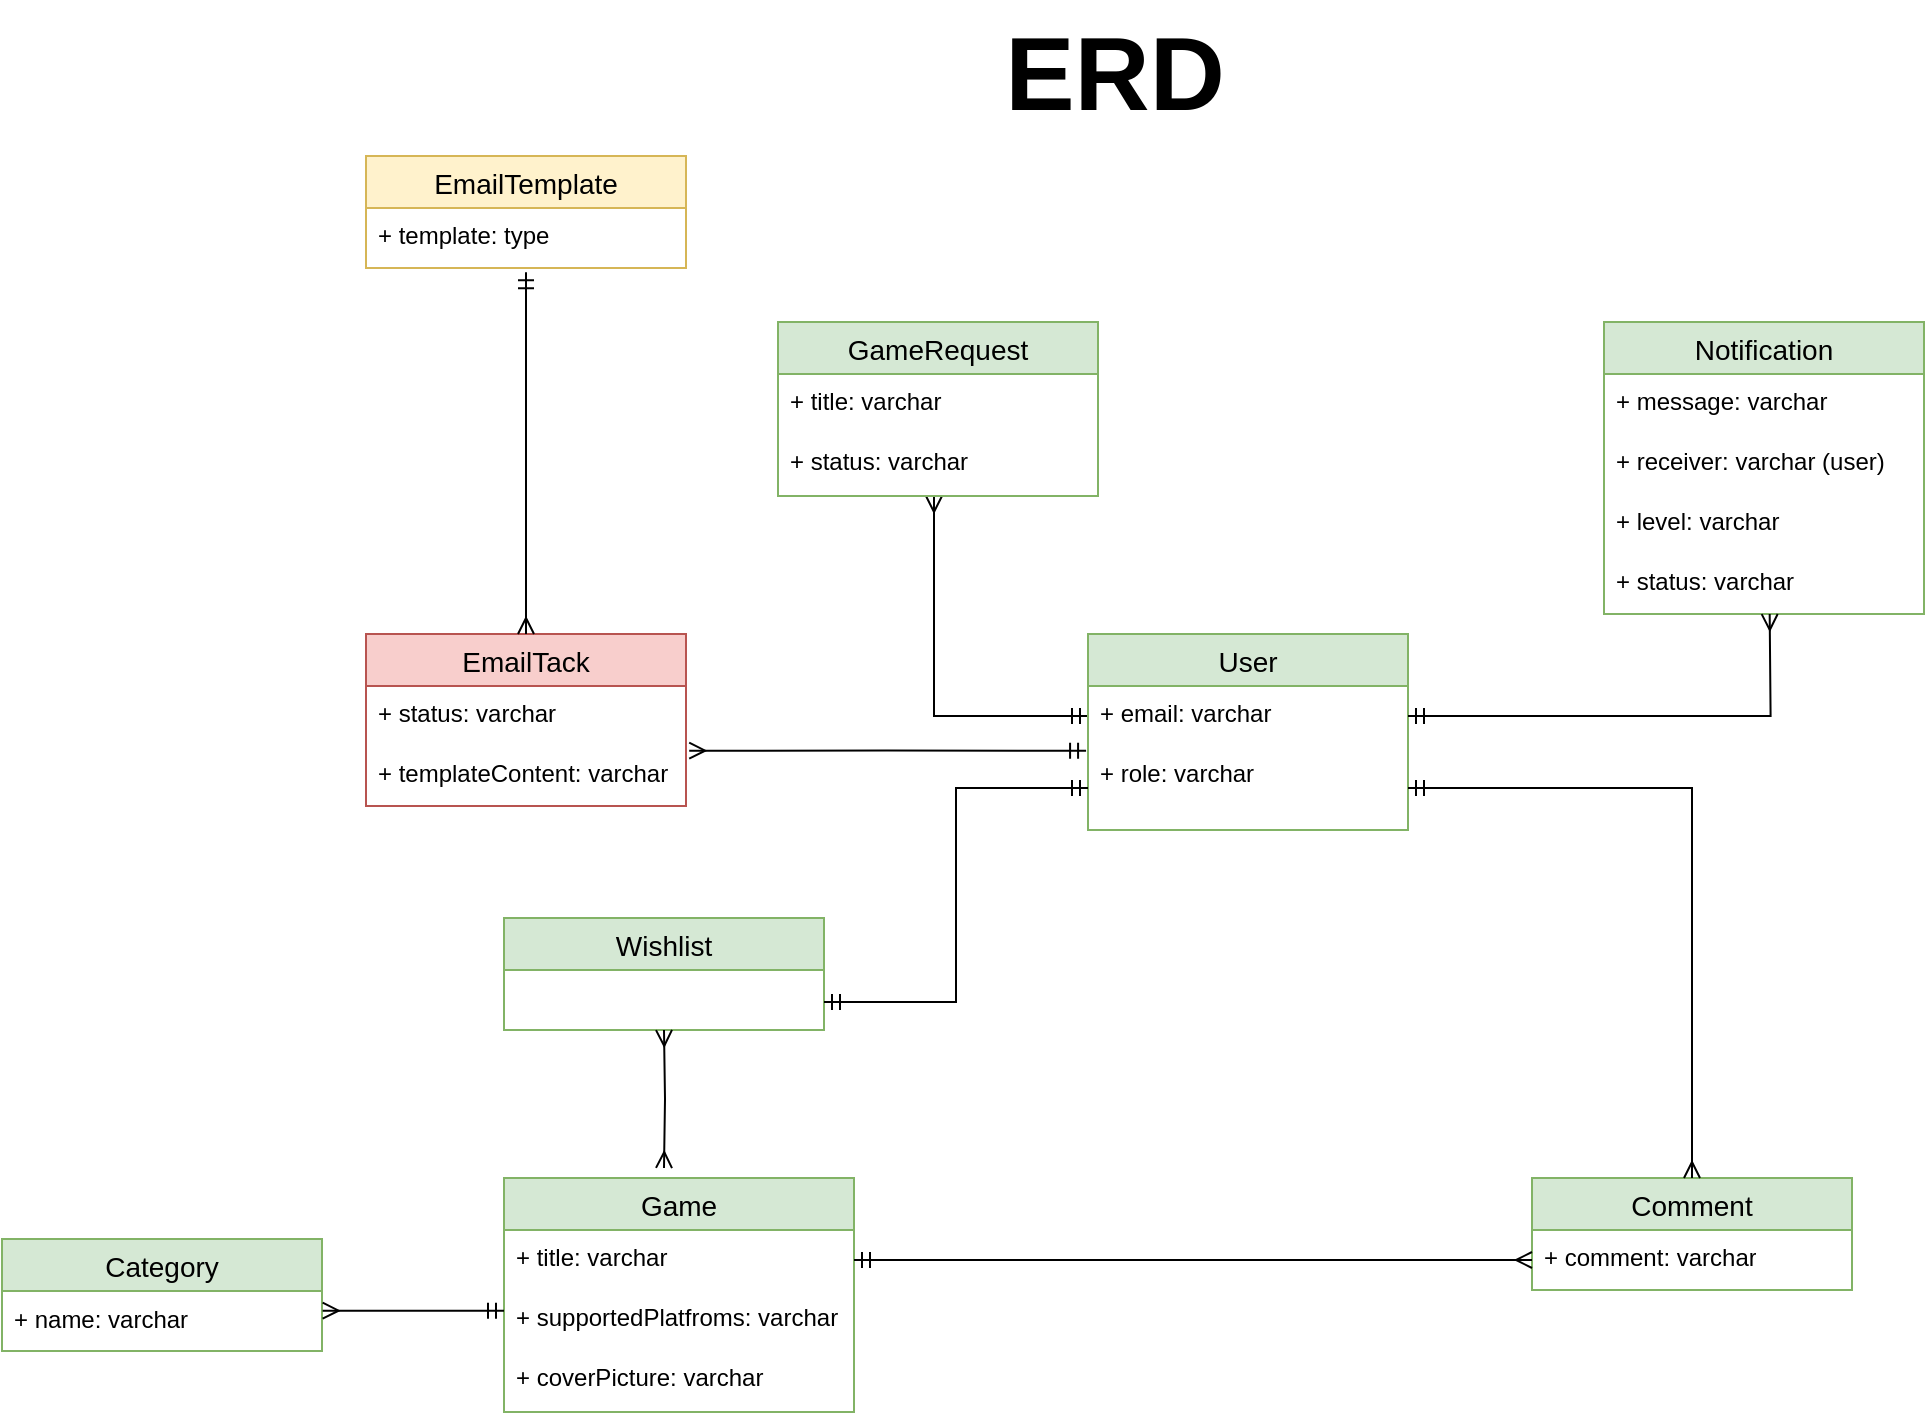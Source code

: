 <mxfile version="26.0.11">
  <diagram id="R2lEEEUBdFMjLlhIrx00" name="Page-1">
    <mxGraphModel dx="1834" dy="789" grid="0" gridSize="10" guides="1" tooltips="1" connect="1" arrows="1" fold="1" page="0" pageScale="1" pageWidth="850" pageHeight="1100" math="0" shadow="0" extFonts="Permanent Marker^https://fonts.googleapis.com/css?family=Permanent+Marker">
      <root>
        <mxCell id="0" />
        <mxCell id="1" parent="0" />
        <mxCell id="yIunZyibxeBdx9xQ5pTT-22" value="" style="edgeStyle=orthogonalEdgeStyle;rounded=0;orthogonalLoop=1;jettySize=auto;html=1;endArrow=ERmany;endFill=0;startArrow=ERmandOne;startFill=0;exitX=0;exitY=0.5;exitDx=0;exitDy=0;" edge="1" parent="1" source="yIunZyibxeBdx9xQ5pTT-2" target="yIunZyibxeBdx9xQ5pTT-7">
          <mxGeometry relative="1" as="geometry">
            <mxPoint x="268" y="374" as="sourcePoint" />
            <mxPoint x="192" y="395" as="targetPoint" />
            <Array as="points">
              <mxPoint x="304" y="358" />
            </Array>
          </mxGeometry>
        </mxCell>
        <mxCell id="yIunZyibxeBdx9xQ5pTT-1" value="User" style="swimlane;fontStyle=0;childLayout=stackLayout;horizontal=1;startSize=26;horizontalStack=0;resizeParent=1;resizeParentMax=0;resizeLast=0;collapsible=1;marginBottom=0;align=center;fontSize=14;fillColor=#d5e8d4;strokeColor=#82b366;" vertex="1" parent="1">
          <mxGeometry x="381" y="317" width="160" height="98" as="geometry">
            <mxRectangle x="341" y="311" width="65" height="29" as="alternateBounds" />
          </mxGeometry>
        </mxCell>
        <mxCell id="yIunZyibxeBdx9xQ5pTT-2" value="&lt;div&gt;+ email: varchar&lt;/div&gt;" style="text;strokeColor=none;fillColor=none;spacingLeft=4;spacingRight=4;overflow=hidden;rotatable=0;points=[[0,0.5],[1,0.5]];portConstraint=eastwest;fontSize=12;whiteSpace=wrap;html=1;" vertex="1" parent="yIunZyibxeBdx9xQ5pTT-1">
          <mxGeometry y="26" width="160" height="30" as="geometry" />
        </mxCell>
        <mxCell id="yIunZyibxeBdx9xQ5pTT-3" value="+ role: varchar" style="text;strokeColor=none;fillColor=none;spacingLeft=4;spacingRight=4;overflow=hidden;rotatable=0;points=[[0,0.5],[1,0.5]];portConstraint=eastwest;fontSize=12;whiteSpace=wrap;html=1;" vertex="1" parent="yIunZyibxeBdx9xQ5pTT-1">
          <mxGeometry y="56" width="160" height="42" as="geometry" />
        </mxCell>
        <mxCell id="yIunZyibxeBdx9xQ5pTT-5" value="GameRequest" style="swimlane;fontStyle=0;childLayout=stackLayout;horizontal=1;startSize=26;horizontalStack=0;resizeParent=1;resizeParentMax=0;resizeLast=0;collapsible=1;marginBottom=0;align=center;fontSize=14;fillColor=#d5e8d4;strokeColor=#82b366;" vertex="1" parent="1">
          <mxGeometry x="226" y="161" width="160" height="87" as="geometry" />
        </mxCell>
        <mxCell id="yIunZyibxeBdx9xQ5pTT-6" value="+ title: varchar" style="text;strokeColor=none;fillColor=none;spacingLeft=4;spacingRight=4;overflow=hidden;rotatable=0;points=[[0,0.5],[1,0.5]];portConstraint=eastwest;fontSize=12;whiteSpace=wrap;html=1;" vertex="1" parent="yIunZyibxeBdx9xQ5pTT-5">
          <mxGeometry y="26" width="160" height="30" as="geometry" />
        </mxCell>
        <mxCell id="yIunZyibxeBdx9xQ5pTT-7" value="+ status: varchar" style="text;strokeColor=none;fillColor=none;spacingLeft=4;spacingRight=4;overflow=hidden;rotatable=0;points=[[0,0.5],[1,0.5]];portConstraint=eastwest;fontSize=12;whiteSpace=wrap;html=1;" vertex="1" parent="yIunZyibxeBdx9xQ5pTT-5">
          <mxGeometry y="56" width="160" height="31" as="geometry" />
        </mxCell>
        <mxCell id="yIunZyibxeBdx9xQ5pTT-23" value="Notification" style="swimlane;fontStyle=0;childLayout=stackLayout;horizontal=1;startSize=26;horizontalStack=0;resizeParent=1;resizeParentMax=0;resizeLast=0;collapsible=1;marginBottom=0;align=center;fontSize=14;fillColor=#d5e8d4;strokeColor=#82b366;" vertex="1" parent="1">
          <mxGeometry x="639" y="161" width="160" height="146" as="geometry" />
        </mxCell>
        <mxCell id="yIunZyibxeBdx9xQ5pTT-24" value="+ message: varchar" style="text;strokeColor=none;fillColor=none;spacingLeft=4;spacingRight=4;overflow=hidden;rotatable=0;points=[[0,0.5],[1,0.5]];portConstraint=eastwest;fontSize=12;whiteSpace=wrap;html=1;" vertex="1" parent="yIunZyibxeBdx9xQ5pTT-23">
          <mxGeometry y="26" width="160" height="30" as="geometry" />
        </mxCell>
        <mxCell id="yIunZyibxeBdx9xQ5pTT-25" value="+ receiver: varchar (user)" style="text;strokeColor=none;fillColor=none;spacingLeft=4;spacingRight=4;overflow=hidden;rotatable=0;points=[[0,0.5],[1,0.5]];portConstraint=eastwest;fontSize=12;whiteSpace=wrap;html=1;" vertex="1" parent="yIunZyibxeBdx9xQ5pTT-23">
          <mxGeometry y="56" width="160" height="30" as="geometry" />
        </mxCell>
        <mxCell id="yIunZyibxeBdx9xQ5pTT-26" value="&lt;div&gt;+ level: varchar&lt;br&gt;&lt;/div&gt;" style="text;strokeColor=none;fillColor=none;spacingLeft=4;spacingRight=4;overflow=hidden;rotatable=0;points=[[0,0.5],[1,0.5]];portConstraint=eastwest;fontSize=12;whiteSpace=wrap;html=1;" vertex="1" parent="yIunZyibxeBdx9xQ5pTT-23">
          <mxGeometry y="86" width="160" height="30" as="geometry" />
        </mxCell>
        <mxCell id="yIunZyibxeBdx9xQ5pTT-27" value="&lt;div&gt;+ status: varchar&lt;/div&gt;" style="text;strokeColor=none;fillColor=none;spacingLeft=4;spacingRight=4;overflow=hidden;rotatable=0;points=[[0,0.5],[1,0.5]];portConstraint=eastwest;fontSize=12;whiteSpace=wrap;html=1;" vertex="1" parent="yIunZyibxeBdx9xQ5pTT-23">
          <mxGeometry y="116" width="160" height="30" as="geometry" />
        </mxCell>
        <mxCell id="yIunZyibxeBdx9xQ5pTT-28" value="Comment" style="swimlane;fontStyle=0;childLayout=stackLayout;horizontal=1;startSize=26;horizontalStack=0;resizeParent=1;resizeParentMax=0;resizeLast=0;collapsible=1;marginBottom=0;align=center;fontSize=14;fillColor=#d5e8d4;strokeColor=#82b366;" vertex="1" parent="1">
          <mxGeometry x="603" y="589" width="160" height="56" as="geometry" />
        </mxCell>
        <mxCell id="yIunZyibxeBdx9xQ5pTT-29" value="+ comment: varchar" style="text;strokeColor=none;fillColor=none;spacingLeft=4;spacingRight=4;overflow=hidden;rotatable=0;points=[[0,0.5],[1,0.5]];portConstraint=eastwest;fontSize=12;whiteSpace=wrap;html=1;" vertex="1" parent="yIunZyibxeBdx9xQ5pTT-28">
          <mxGeometry y="26" width="160" height="30" as="geometry" />
        </mxCell>
        <mxCell id="yIunZyibxeBdx9xQ5pTT-32" style="edgeStyle=orthogonalEdgeStyle;rounded=0;orthogonalLoop=1;jettySize=auto;html=1;exitX=1;exitY=0.5;exitDx=0;exitDy=0;entryX=-0.001;entryY=0.056;entryDx=0;entryDy=0;entryPerimeter=0;startArrow=ERmandOne;startFill=0;endArrow=ERmany;endFill=0;" edge="1" parent="1" source="yIunZyibxeBdx9xQ5pTT-2">
          <mxGeometry relative="1" as="geometry">
            <mxPoint x="608" y="442.33" as="sourcePoint" />
            <mxPoint x="721.84" y="307.01" as="targetPoint" />
          </mxGeometry>
        </mxCell>
        <mxCell id="yIunZyibxeBdx9xQ5pTT-33" style="edgeStyle=orthogonalEdgeStyle;rounded=0;orthogonalLoop=1;jettySize=auto;html=1;exitX=1;exitY=0.5;exitDx=0;exitDy=0;entryX=0.5;entryY=0;entryDx=0;entryDy=0;startArrow=ERmandOne;startFill=0;endArrow=ERmany;endFill=0;" edge="1" parent="1" source="yIunZyibxeBdx9xQ5pTT-3" target="yIunZyibxeBdx9xQ5pTT-28">
          <mxGeometry relative="1" as="geometry" />
        </mxCell>
        <mxCell id="yIunZyibxeBdx9xQ5pTT-34" value="Wishlist" style="swimlane;fontStyle=0;childLayout=stackLayout;horizontal=1;startSize=26;horizontalStack=0;resizeParent=1;resizeParentMax=0;resizeLast=0;collapsible=1;marginBottom=0;align=center;fontSize=14;fillColor=#d5e8d4;strokeColor=#82b366;" vertex="1" parent="1">
          <mxGeometry x="89" y="459" width="160" height="56" as="geometry" />
        </mxCell>
        <mxCell id="yIunZyibxeBdx9xQ5pTT-38" style="edgeStyle=orthogonalEdgeStyle;rounded=0;orthogonalLoop=1;jettySize=auto;html=1;exitX=0;exitY=0.5;exitDx=0;exitDy=0;entryX=1;entryY=0.75;entryDx=0;entryDy=0;startArrow=ERmandOne;startFill=0;endArrow=ERmandOne;endFill=0;" edge="1" parent="1" source="yIunZyibxeBdx9xQ5pTT-3" target="yIunZyibxeBdx9xQ5pTT-34">
          <mxGeometry relative="1" as="geometry" />
        </mxCell>
        <mxCell id="yIunZyibxeBdx9xQ5pTT-44" style="edgeStyle=orthogonalEdgeStyle;rounded=0;orthogonalLoop=1;jettySize=auto;html=1;entryX=0.5;entryY=1;entryDx=0;entryDy=0;startArrow=ERmany;startFill=0;endArrow=ERmany;endFill=0;" edge="1" parent="1" target="yIunZyibxeBdx9xQ5pTT-34">
          <mxGeometry relative="1" as="geometry">
            <mxPoint x="177" y="530" as="targetPoint" />
            <mxPoint x="169" y="584" as="sourcePoint" />
          </mxGeometry>
        </mxCell>
        <mxCell id="yIunZyibxeBdx9xQ5pTT-39" value="Game" style="swimlane;fontStyle=0;childLayout=stackLayout;horizontal=1;startSize=26;horizontalStack=0;resizeParent=1;resizeParentMax=0;resizeLast=0;collapsible=1;marginBottom=0;align=center;fontSize=14;fillColor=#d5e8d4;strokeColor=#82b366;" vertex="1" parent="1">
          <mxGeometry x="89" y="589" width="175" height="117" as="geometry" />
        </mxCell>
        <mxCell id="yIunZyibxeBdx9xQ5pTT-40" value="+ title: varchar" style="text;strokeColor=none;fillColor=none;spacingLeft=4;spacingRight=4;overflow=hidden;rotatable=0;points=[[0,0.5],[1,0.5]];portConstraint=eastwest;fontSize=12;whiteSpace=wrap;html=1;" vertex="1" parent="yIunZyibxeBdx9xQ5pTT-39">
          <mxGeometry y="26" width="175" height="30" as="geometry" />
        </mxCell>
        <mxCell id="yIunZyibxeBdx9xQ5pTT-41" value="+ supportedPlatfroms: varchar" style="text;strokeColor=none;fillColor=none;spacingLeft=4;spacingRight=4;overflow=hidden;rotatable=0;points=[[0,0.5],[1,0.5]];portConstraint=eastwest;fontSize=12;whiteSpace=wrap;html=1;" vertex="1" parent="yIunZyibxeBdx9xQ5pTT-39">
          <mxGeometry y="56" width="175" height="30" as="geometry" />
        </mxCell>
        <mxCell id="yIunZyibxeBdx9xQ5pTT-42" value="+ coverPicture: varchar" style="text;strokeColor=none;fillColor=none;spacingLeft=4;spacingRight=4;overflow=hidden;rotatable=0;points=[[0,0.5],[1,0.5]];portConstraint=eastwest;fontSize=12;whiteSpace=wrap;html=1;" vertex="1" parent="yIunZyibxeBdx9xQ5pTT-39">
          <mxGeometry y="86" width="175" height="31" as="geometry" />
        </mxCell>
        <mxCell id="yIunZyibxeBdx9xQ5pTT-43" style="edgeStyle=orthogonalEdgeStyle;rounded=0;orthogonalLoop=1;jettySize=auto;html=1;exitX=1;exitY=0.5;exitDx=0;exitDy=0;entryX=0;entryY=0.5;entryDx=0;entryDy=0;startArrow=ERmandOne;startFill=0;endArrow=ERmany;endFill=0;" edge="1" parent="1" source="yIunZyibxeBdx9xQ5pTT-40" target="yIunZyibxeBdx9xQ5pTT-29">
          <mxGeometry relative="1" as="geometry" />
        </mxCell>
        <mxCell id="yIunZyibxeBdx9xQ5pTT-45" value="EmailTack" style="swimlane;fontStyle=0;childLayout=stackLayout;horizontal=1;startSize=26;horizontalStack=0;resizeParent=1;resizeParentMax=0;resizeLast=0;collapsible=1;marginBottom=0;align=center;fontSize=14;fillColor=#f8cecc;strokeColor=#b85450;" vertex="1" parent="1">
          <mxGeometry x="20" y="317" width="160" height="86" as="geometry" />
        </mxCell>
        <mxCell id="yIunZyibxeBdx9xQ5pTT-46" value="+ status: varchar" style="text;strokeColor=none;fillColor=none;spacingLeft=4;spacingRight=4;overflow=hidden;rotatable=0;points=[[0,0.5],[1,0.5]];portConstraint=eastwest;fontSize=12;whiteSpace=wrap;html=1;" vertex="1" parent="yIunZyibxeBdx9xQ5pTT-45">
          <mxGeometry y="26" width="160" height="30" as="geometry" />
        </mxCell>
        <mxCell id="yIunZyibxeBdx9xQ5pTT-47" value="+ templateContent: varchar" style="text;strokeColor=none;fillColor=none;spacingLeft=4;spacingRight=4;overflow=hidden;rotatable=0;points=[[0,0.5],[1,0.5]];portConstraint=eastwest;fontSize=12;whiteSpace=wrap;html=1;" vertex="1" parent="yIunZyibxeBdx9xQ5pTT-45">
          <mxGeometry y="56" width="160" height="30" as="geometry" />
        </mxCell>
        <mxCell id="yIunZyibxeBdx9xQ5pTT-49" style="edgeStyle=orthogonalEdgeStyle;rounded=0;orthogonalLoop=1;jettySize=auto;html=1;exitX=1.01;exitY=0.078;exitDx=0;exitDy=0;entryX=-0.006;entryY=0.056;entryDx=0;entryDy=0;entryPerimeter=0;exitPerimeter=0;startArrow=ERmany;startFill=0;endArrow=ERmandOne;endFill=0;" edge="1" parent="1" source="yIunZyibxeBdx9xQ5pTT-47" target="yIunZyibxeBdx9xQ5pTT-3">
          <mxGeometry relative="1" as="geometry" />
        </mxCell>
        <mxCell id="yIunZyibxeBdx9xQ5pTT-50" value="EmailTemplate" style="swimlane;fontStyle=0;childLayout=stackLayout;horizontal=1;startSize=26;horizontalStack=0;resizeParent=1;resizeParentMax=0;resizeLast=0;collapsible=1;marginBottom=0;align=center;fontSize=14;fillColor=#fff2cc;strokeColor=#d6b656;" vertex="1" parent="1">
          <mxGeometry x="20" y="78" width="160" height="56" as="geometry" />
        </mxCell>
        <mxCell id="yIunZyibxeBdx9xQ5pTT-51" value="+ template: type" style="text;strokeColor=none;fillColor=none;spacingLeft=4;spacingRight=4;overflow=hidden;rotatable=0;points=[[0,0.5],[1,0.5]];portConstraint=eastwest;fontSize=12;whiteSpace=wrap;html=1;" vertex="1" parent="yIunZyibxeBdx9xQ5pTT-50">
          <mxGeometry y="26" width="160" height="30" as="geometry" />
        </mxCell>
        <mxCell id="yIunZyibxeBdx9xQ5pTT-54" style="edgeStyle=orthogonalEdgeStyle;rounded=0;orthogonalLoop=1;jettySize=auto;html=1;exitX=0.5;exitY=1.072;exitDx=0;exitDy=0;entryX=0.5;entryY=0;entryDx=0;entryDy=0;exitPerimeter=0;startArrow=ERmandOne;startFill=0;endArrow=ERmany;endFill=0;" edge="1" parent="1" source="yIunZyibxeBdx9xQ5pTT-51" target="yIunZyibxeBdx9xQ5pTT-45">
          <mxGeometry relative="1" as="geometry">
            <Array as="points">
              <mxPoint x="100" y="184" />
              <mxPoint x="100" y="184" />
            </Array>
          </mxGeometry>
        </mxCell>
        <mxCell id="yIunZyibxeBdx9xQ5pTT-55" value="&lt;b&gt;&lt;font style=&quot;font-size: 52px;&quot;&gt;ERD&lt;/font&gt;&lt;/b&gt;" style="text;html=1;align=center;verticalAlign=middle;resizable=0;points=[];autosize=1;strokeColor=none;fillColor=none;" vertex="1" parent="1">
          <mxGeometry x="330" width="128" height="74" as="geometry" />
        </mxCell>
        <mxCell id="yIunZyibxeBdx9xQ5pTT-56" value="Category" style="swimlane;fontStyle=0;childLayout=stackLayout;horizontal=1;startSize=26;horizontalStack=0;resizeParent=1;resizeParentMax=0;resizeLast=0;collapsible=1;marginBottom=0;align=center;fontSize=14;fillColor=#d5e8d4;strokeColor=#82b366;" vertex="1" parent="1">
          <mxGeometry x="-162" y="619.5" width="160" height="56" as="geometry" />
        </mxCell>
        <mxCell id="yIunZyibxeBdx9xQ5pTT-57" value="+ name: varchar" style="text;strokeColor=none;fillColor=none;spacingLeft=4;spacingRight=4;overflow=hidden;rotatable=0;points=[[0,0.5],[1,0.5]];portConstraint=eastwest;fontSize=12;whiteSpace=wrap;html=1;" vertex="1" parent="yIunZyibxeBdx9xQ5pTT-56">
          <mxGeometry y="26" width="160" height="30" as="geometry" />
        </mxCell>
        <mxCell id="yIunZyibxeBdx9xQ5pTT-60" style="edgeStyle=orthogonalEdgeStyle;rounded=0;orthogonalLoop=1;jettySize=auto;html=1;entryX=1.002;entryY=0.328;entryDx=0;entryDy=0;entryPerimeter=0;startArrow=ERmandOne;startFill=0;endArrow=ERmany;endFill=0;exitX=0;exitY=0.345;exitDx=0;exitDy=0;exitPerimeter=0;" edge="1" parent="1" source="yIunZyibxeBdx9xQ5pTT-41" target="yIunZyibxeBdx9xQ5pTT-57">
          <mxGeometry relative="1" as="geometry">
            <mxPoint x="83" y="655" as="sourcePoint" />
          </mxGeometry>
        </mxCell>
      </root>
    </mxGraphModel>
  </diagram>
</mxfile>
